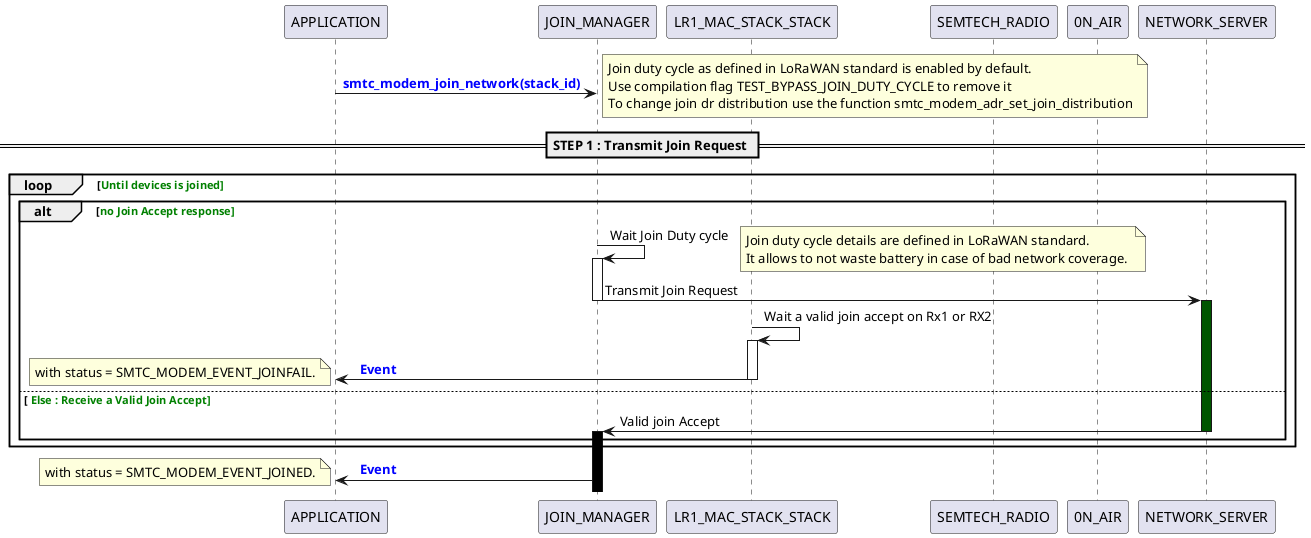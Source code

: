 @startuml

participant APPLICATION
participant JOIN_MANAGER
participant LR1_MAC_STACK_STACK
participant SEMTECH_RADIO
participant 0N_AIR
participant NETWORK_SERVER


APPLICATION -> JOIN_MANAGER: <font color=blue><b>smtc_modem_join_network(stack_id)
note right 
Join duty cycle as defined in LoRaWAN standard is enabled by default.
Use compilation flag TEST_BYPASS_JOIN_DUTY_CYCLE to remove it
To change join dr distribution use the function smtc_modem_adr_set_join_distribution
end note
==  STEP 1 : Transmit Join Request ==
loop <font color=green>Until devices is joined
alt <font color=green>no Join Accept response

JOIN_MANAGER -> JOIN_MANAGER : Wait Join Duty cycle 
note right 
Join duty cycle details are defined in LoRaWAN standard. 
It allows to not waste battery in case of bad network coverage. 
end note
Activate JOIN_MANAGER 
JOIN_MANAGER ->  NETWORK_SERVER: Transmit Join Request
Deactivate JOIN_MANAGER
Activate NETWORK_SERVER#005500 
LR1_MAC_STACK_STACK -> LR1_MAC_STACK_STACK : Wait a valid join accept on Rx1 or RX2 
Activate LR1_MAC_STACK_STACK
LR1_MAC_STACK_STACK -> APPLICATION: <font color=blue><b>  Event
Deactivate LR1_MAC_STACK_STACK
note left 
  with status = SMTC_MODEM_EVENT_JOINFAIL.
end note
else <font color=green> Else : Receive a Valid Join Accept
NETWORK_SERVER -> JOIN_MANAGER: Valid join Accept
Deactivate NETWORK_SERVER#005500 
Activate JOIN_MANAGER#000000 
end
end
JOIN_MANAGER -> APPLICATION: <font color=blue><b>  Event
note left 
  with status = SMTC_MODEM_EVENT_JOINED.
end note


@enduml
